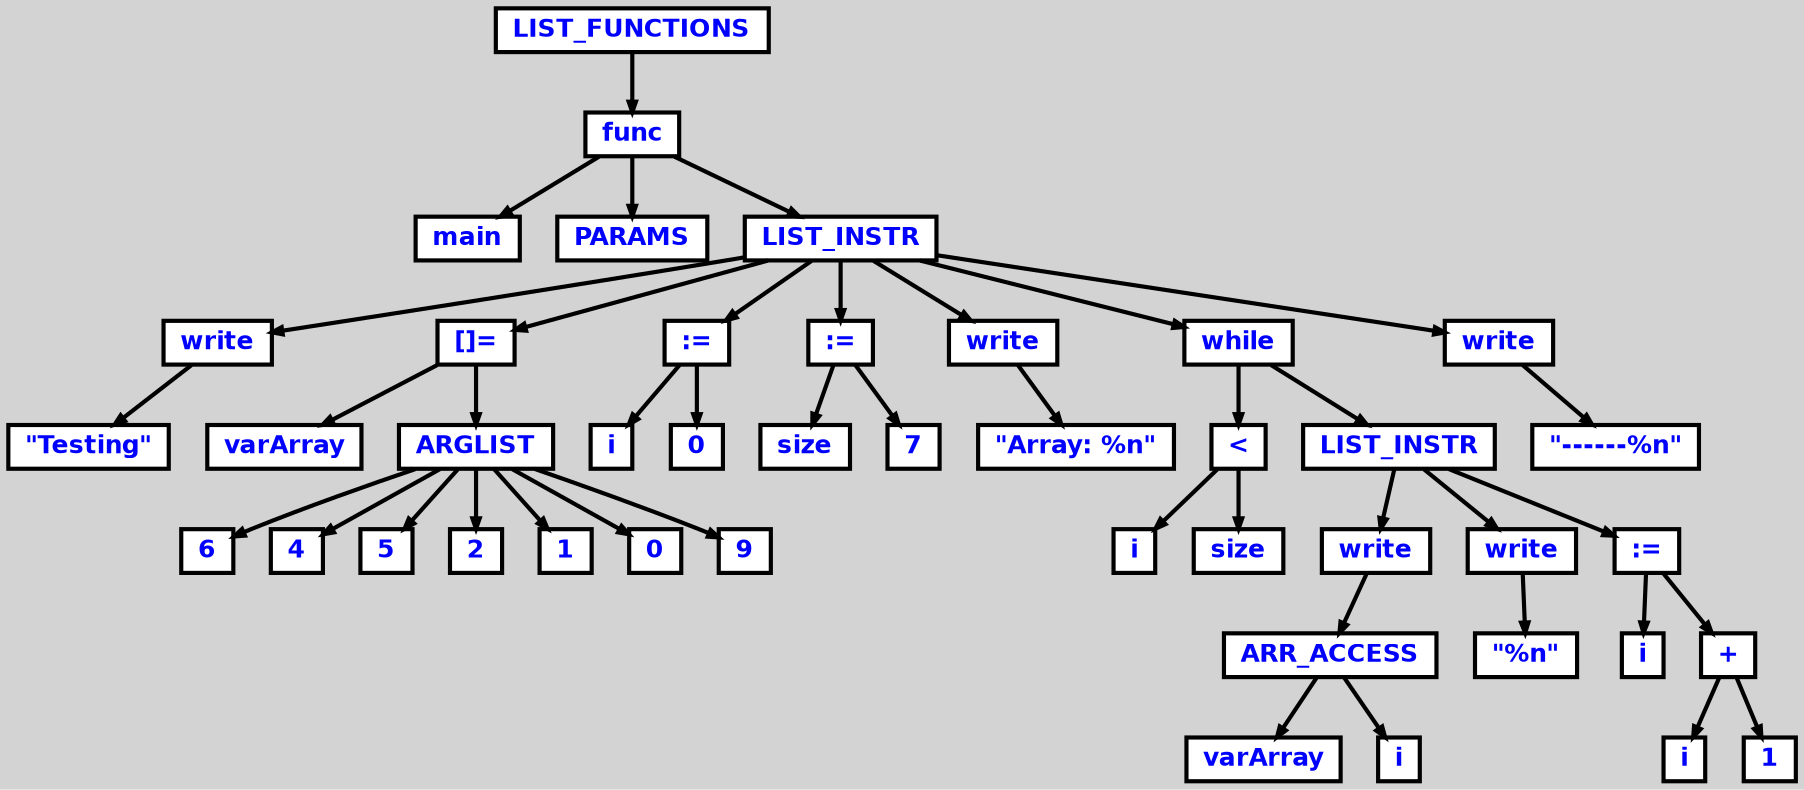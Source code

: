 digraph {

	ordering=out;
	ranksep=.4;
	bgcolor="lightgrey"; node [shape=box, fixedsize=false, fontsize=12, fontname="Helvetica-bold", fontcolor="blue"
		width=.25, height=.25, color="black", fillcolor="white", style="filled, solid, bold"];
	edge [arrowsize=.5, color="black", style="bold"]

  n0 [label="LIST_FUNCTIONS"];
  n1 [label="func"];
  n1 [label="func"];
  n2 [label="main"];
  n3 [label="PARAMS"];
  n4 [label="LIST_INSTR"];
  n4 [label="LIST_INSTR"];
  n5 [label="write"];
  n5 [label="write"];
  n6 [label="\"Testing\""];
  n7 [label="[]="];
  n7 [label="[]="];
  n8 [label="varArray"];
  n9 [label="ARGLIST"];
  n9 [label="ARGLIST"];
  n10 [label="6"];
  n11 [label="4"];
  n12 [label="5"];
  n13 [label="2"];
  n14 [label="1"];
  n15 [label="0"];
  n16 [label="9"];
  n17 [label=":="];
  n17 [label=":="];
  n18 [label="i"];
  n19 [label="0"];
  n20 [label=":="];
  n20 [label=":="];
  n21 [label="size"];
  n22 [label="7"];
  n23 [label="write"];
  n23 [label="write"];
  n24 [label="\"Array: %n\""];
  n25 [label="while"];
  n25 [label="while"];
  n26 [label="<"];
  n26 [label="<"];
  n27 [label="i"];
  n28 [label="size"];
  n29 [label="LIST_INSTR"];
  n29 [label="LIST_INSTR"];
  n30 [label="write"];
  n30 [label="write"];
  n31 [label="ARR_ACCESS"];
  n31 [label="ARR_ACCESS"];
  n32 [label="varArray"];
  n33 [label="i"];
  n34 [label="write"];
  n34 [label="write"];
  n35 [label="\"%n\""];
  n36 [label=":="];
  n36 [label=":="];
  n37 [label="i"];
  n38 [label="+"];
  n38 [label="+"];
  n39 [label="i"];
  n40 [label="1"];
  n41 [label="write"];
  n41 [label="write"];
  n42 [label="\"------%n\""];

  n0 -> n1 // "LIST_FUNCTIONS" -> "func"
  n1 -> n2 // "func" -> "main"
  n1 -> n3 // "func" -> "PARAMS"
  n1 -> n4 // "func" -> "LIST_INSTR"
  n4 -> n5 // "LIST_INSTR" -> "write"
  n5 -> n6 // "write" -> "\"Testing\""
  n4 -> n7 // "LIST_INSTR" -> "[]="
  n7 -> n8 // "[]=" -> "varArray"
  n7 -> n9 // "[]=" -> "ARGLIST"
  n9 -> n10 // "ARGLIST" -> "6"
  n9 -> n11 // "ARGLIST" -> "4"
  n9 -> n12 // "ARGLIST" -> "5"
  n9 -> n13 // "ARGLIST" -> "2"
  n9 -> n14 // "ARGLIST" -> "1"
  n9 -> n15 // "ARGLIST" -> "0"
  n9 -> n16 // "ARGLIST" -> "9"
  n4 -> n17 // "LIST_INSTR" -> ":="
  n17 -> n18 // ":=" -> "i"
  n17 -> n19 // ":=" -> "0"
  n4 -> n20 // "LIST_INSTR" -> ":="
  n20 -> n21 // ":=" -> "size"
  n20 -> n22 // ":=" -> "7"
  n4 -> n23 // "LIST_INSTR" -> "write"
  n23 -> n24 // "write" -> "\"Array: %n\""
  n4 -> n25 // "LIST_INSTR" -> "while"
  n25 -> n26 // "while" -> "<"
  n26 -> n27 // "<" -> "i"
  n26 -> n28 // "<" -> "size"
  n25 -> n29 // "while" -> "LIST_INSTR"
  n29 -> n30 // "LIST_INSTR" -> "write"
  n30 -> n31 // "write" -> "ARR_ACCESS"
  n31 -> n32 // "ARR_ACCESS" -> "varArray"
  n31 -> n33 // "ARR_ACCESS" -> "i"
  n29 -> n34 // "LIST_INSTR" -> "write"
  n34 -> n35 // "write" -> "\"%n\""
  n29 -> n36 // "LIST_INSTR" -> ":="
  n36 -> n37 // ":=" -> "i"
  n36 -> n38 // ":=" -> "+"
  n38 -> n39 // "+" -> "i"
  n38 -> n40 // "+" -> "1"
  n4 -> n41 // "LIST_INSTR" -> "write"
  n41 -> n42 // "write" -> "\"------%n\""

}
